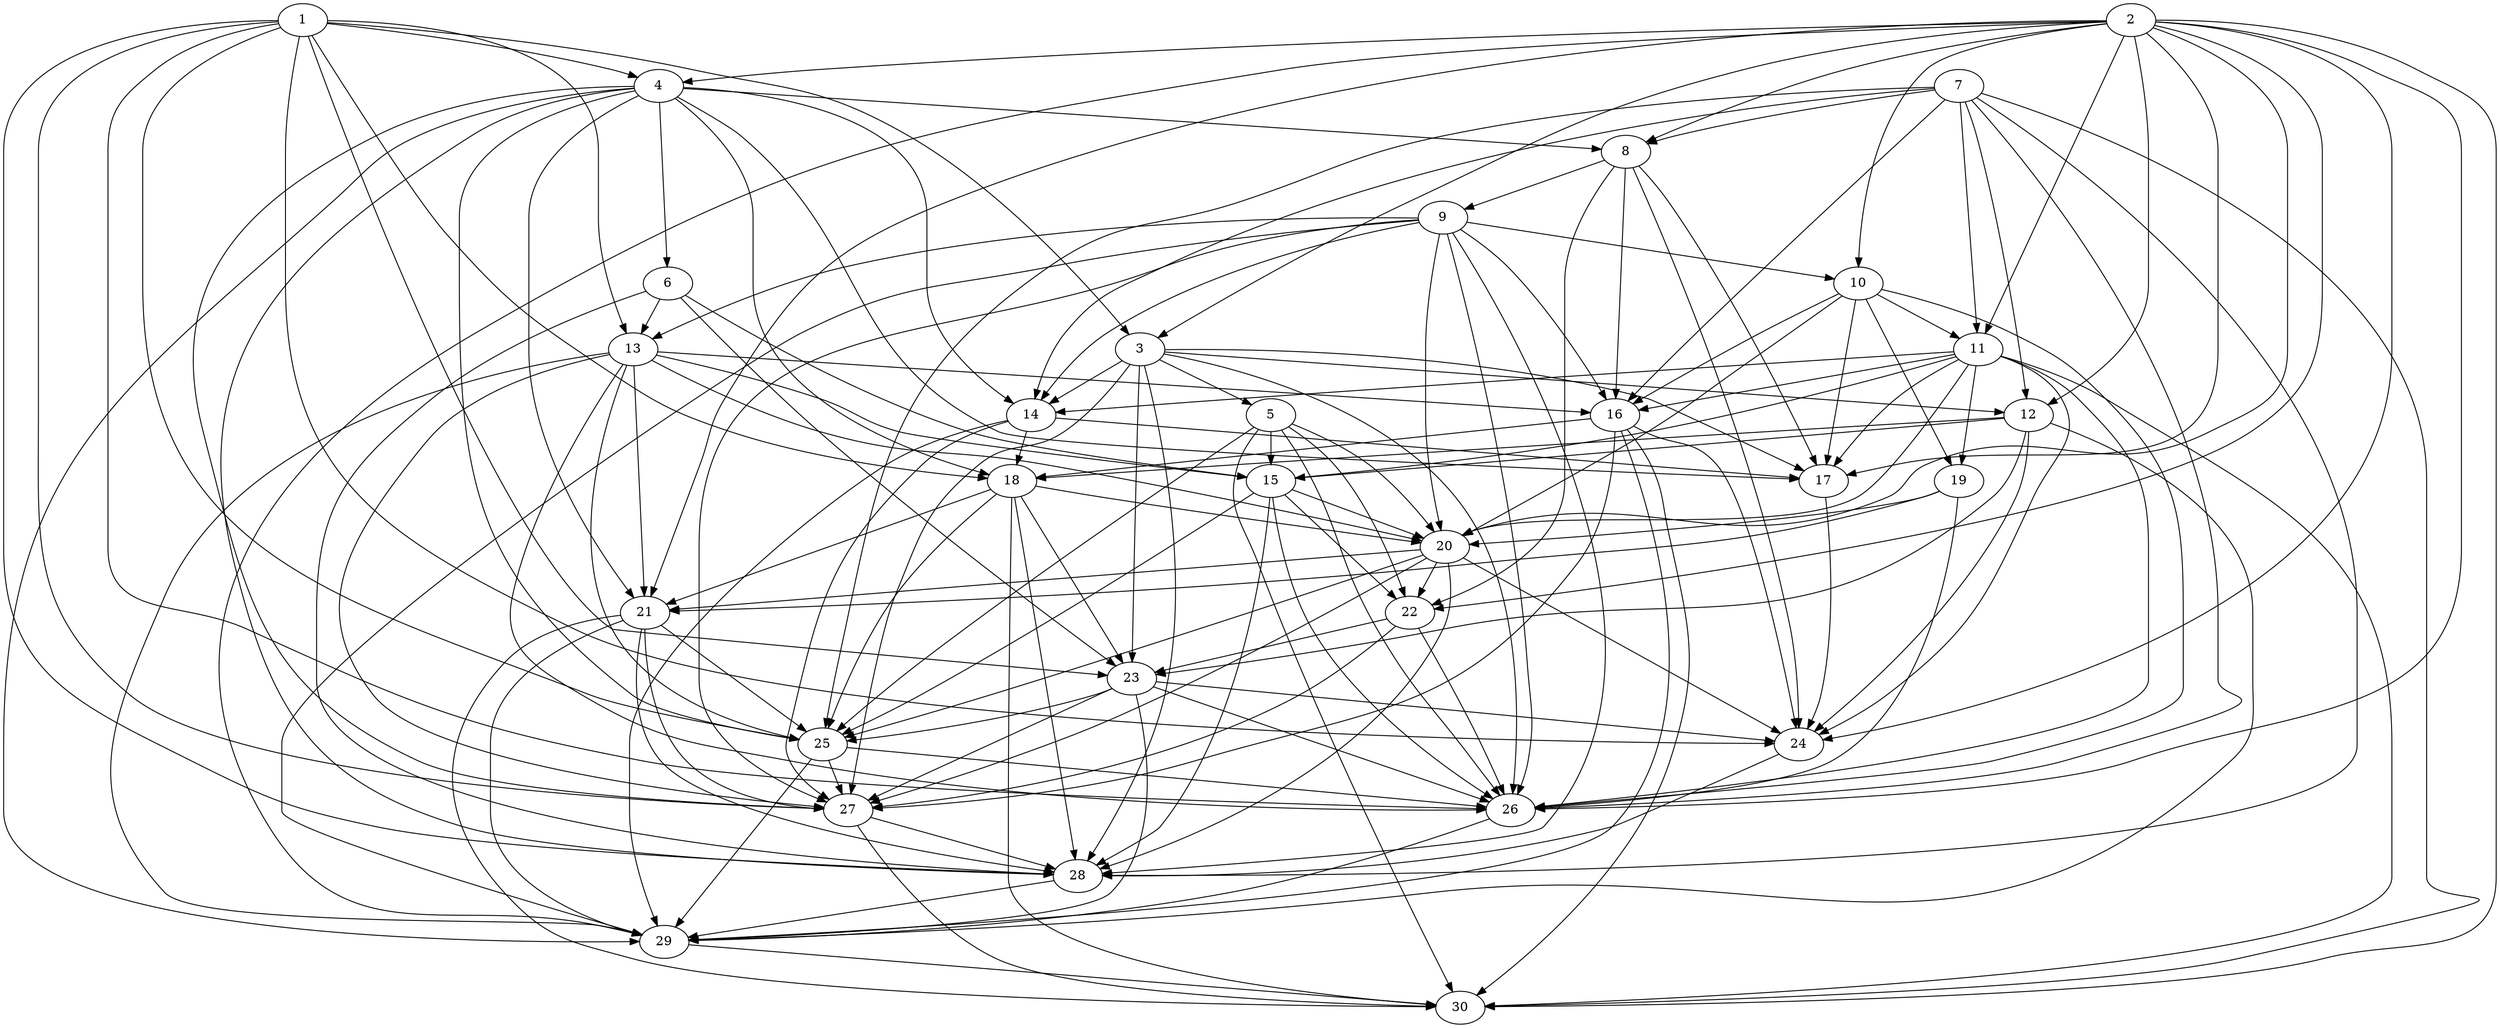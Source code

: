 digraph "core_16p_gb_Random_Nodes_30_Density_5.17_CCR_2.01_WeightType_Random_schedule.gxl" {
	1	[Weight=15];
	2	[Weight=4];
	3	[Weight=17];
	4	[Weight=4];
	5	[Weight=13];
	6	[Weight=22];
	7	[Weight=17];
	8	[Weight=17];
	9	[Weight=22];
	10	[Weight=13];
	11	[Weight=7];
	12	[Weight=4];
	13	[Weight=20];
	14	[Weight=17];
	15	[Weight=17];
	16	[Weight=9];
	17	[Weight=17];
	18	[Weight=20];
	19	[Weight=11];
	20	[Weight=17];
	21	[Weight=9];
	22	[Weight=13];
	23	[Weight=22];
	24	[Weight=17];
	25	[Weight=22];
	26	[Weight=9];
	27	[Weight=20];
	28	[Weight=17];
	29	[Weight=15];
	30	[Weight=17];
	1 -> 3	[Weight=4];
	1 -> 4	[Weight=5];
	1 -> 13	[Weight=2];
	1 -> 18	[Weight=8];
	1 -> 23	[Weight=3];
	1 -> 24	[Weight=2];
	1 -> 25	[Weight=8];
	1 -> 26	[Weight=5];
	1 -> 27	[Weight=4];
	1 -> 28	[Weight=10];
	2 -> 3	[Weight=10];
	2 -> 4	[Weight=7];
	2 -> 8	[Weight=2];
	2 -> 10	[Weight=2];
	2 -> 11	[Weight=2];
	2 -> 12	[Weight=10];
	2 -> 17	[Weight=6];
	2 -> 20	[Weight=6];
	2 -> 21	[Weight=4];
	2 -> 22	[Weight=2];
	2 -> 24	[Weight=10];
	2 -> 26	[Weight=4];
	2 -> 29	[Weight=2];
	2 -> 30	[Weight=7];
	3 -> 5	[Weight=6];
	3 -> 12	[Weight=9];
	3 -> 14	[Weight=6];
	3 -> 17	[Weight=8];
	3 -> 23	[Weight=3];
	3 -> 26	[Weight=3];
	3 -> 27	[Weight=5];
	3 -> 28	[Weight=10];
	4 -> 6	[Weight=9];
	4 -> 8	[Weight=7];
	4 -> 14	[Weight=5];
	4 -> 17	[Weight=7];
	4 -> 18	[Weight=8];
	4 -> 21	[Weight=10];
	4 -> 25	[Weight=6];
	4 -> 27	[Weight=4];
	4 -> 28	[Weight=3];
	4 -> 29	[Weight=3];
	5 -> 15	[Weight=5];
	5 -> 20	[Weight=7];
	5 -> 22	[Weight=2];
	5 -> 25	[Weight=7];
	5 -> 26	[Weight=3];
	5 -> 30	[Weight=3];
	6 -> 13	[Weight=10];
	6 -> 15	[Weight=6];
	6 -> 23	[Weight=7];
	6 -> 28	[Weight=2];
	7 -> 8	[Weight=5];
	7 -> 11	[Weight=2];
	7 -> 12	[Weight=3];
	7 -> 14	[Weight=5];
	7 -> 16	[Weight=3];
	7 -> 25	[Weight=5];
	7 -> 26	[Weight=4];
	7 -> 28	[Weight=10];
	7 -> 30	[Weight=2];
	8 -> 9	[Weight=6];
	8 -> 16	[Weight=5];
	8 -> 17	[Weight=6];
	8 -> 22	[Weight=3];
	8 -> 24	[Weight=6];
	9 -> 10	[Weight=3];
	9 -> 13	[Weight=3];
	9 -> 14	[Weight=5];
	9 -> 16	[Weight=7];
	9 -> 20	[Weight=2];
	9 -> 26	[Weight=10];
	9 -> 27	[Weight=6];
	9 -> 28	[Weight=8];
	9 -> 29	[Weight=3];
	10 -> 11	[Weight=7];
	10 -> 16	[Weight=2];
	10 -> 17	[Weight=9];
	10 -> 19	[Weight=8];
	10 -> 20	[Weight=10];
	10 -> 26	[Weight=7];
	11 -> 14	[Weight=6];
	11 -> 15	[Weight=5];
	11 -> 16	[Weight=8];
	11 -> 17	[Weight=8];
	11 -> 19	[Weight=6];
	11 -> 20	[Weight=6];
	11 -> 24	[Weight=7];
	11 -> 26	[Weight=9];
	11 -> 30	[Weight=7];
	12 -> 15	[Weight=5];
	12 -> 18	[Weight=8];
	12 -> 23	[Weight=8];
	12 -> 24	[Weight=6];
	12 -> 29	[Weight=5];
	13 -> 15	[Weight=6];
	13 -> 16	[Weight=10];
	13 -> 20	[Weight=2];
	13 -> 21	[Weight=7];
	13 -> 25	[Weight=8];
	13 -> 26	[Weight=4];
	13 -> 27	[Weight=6];
	13 -> 29	[Weight=3];
	14 -> 17	[Weight=6];
	14 -> 18	[Weight=5];
	14 -> 27	[Weight=8];
	14 -> 29	[Weight=2];
	15 -> 20	[Weight=3];
	15 -> 22	[Weight=3];
	15 -> 25	[Weight=10];
	15 -> 26	[Weight=10];
	15 -> 28	[Weight=3];
	16 -> 18	[Weight=5];
	16 -> 24	[Weight=2];
	16 -> 27	[Weight=5];
	16 -> 29	[Weight=3];
	16 -> 30	[Weight=3];
	17 -> 24	[Weight=3];
	18 -> 20	[Weight=7];
	18 -> 21	[Weight=9];
	18 -> 23	[Weight=10];
	18 -> 25	[Weight=3];
	18 -> 28	[Weight=10];
	18 -> 30	[Weight=9];
	19 -> 20	[Weight=6];
	19 -> 21	[Weight=8];
	19 -> 26	[Weight=5];
	20 -> 21	[Weight=5];
	20 -> 22	[Weight=2];
	20 -> 24	[Weight=8];
	20 -> 25	[Weight=9];
	20 -> 27	[Weight=4];
	20 -> 28	[Weight=9];
	21 -> 25	[Weight=10];
	21 -> 27	[Weight=3];
	21 -> 28	[Weight=2];
	21 -> 29	[Weight=9];
	21 -> 30	[Weight=2];
	22 -> 23	[Weight=8];
	22 -> 26	[Weight=10];
	22 -> 27	[Weight=2];
	23 -> 24	[Weight=10];
	23 -> 25	[Weight=3];
	23 -> 26	[Weight=2];
	23 -> 27	[Weight=6];
	23 -> 29	[Weight=6];
	24 -> 28	[Weight=4];
	25 -> 26	[Weight=4];
	25 -> 27	[Weight=5];
	25 -> 29	[Weight=10];
	26 -> 29	[Weight=10];
	27 -> 28	[Weight=5];
	27 -> 30	[Weight=10];
	28 -> 29	[Weight=4];
	29 -> 30	[Weight=8];
}
